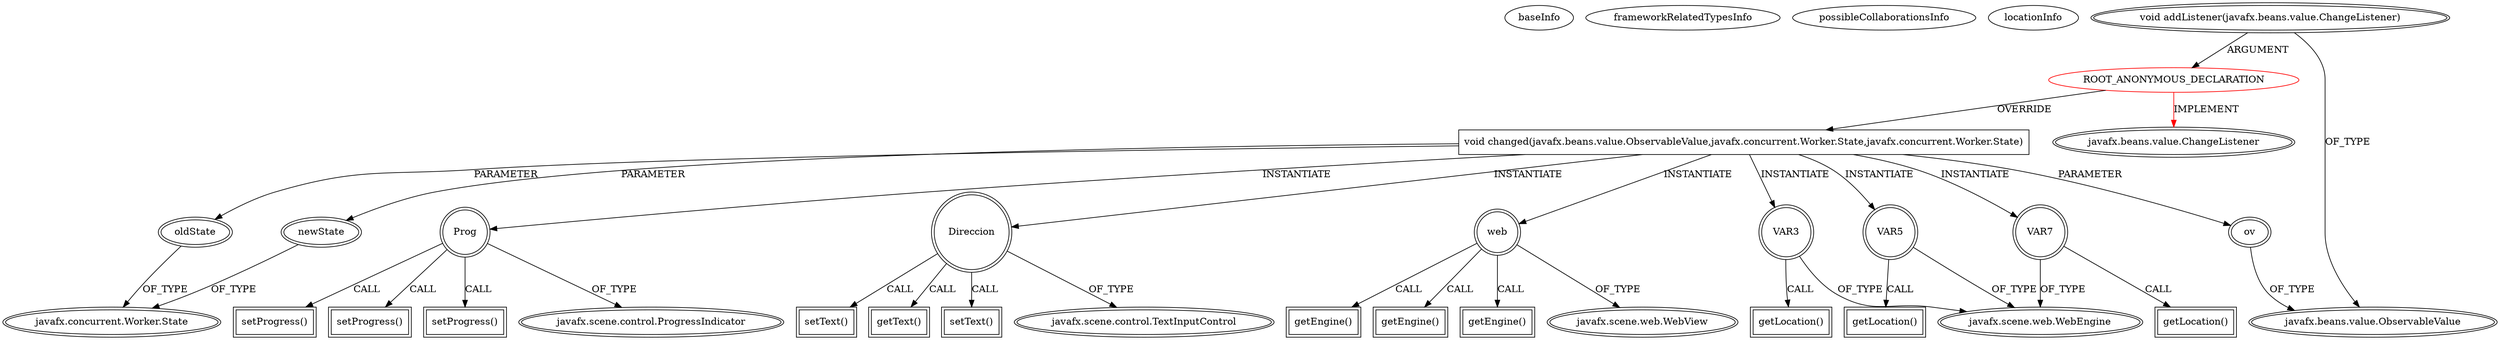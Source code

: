 digraph {
baseInfo[graphId=2565,category="extension_graph",isAnonymous=true,possibleRelation=false]
frameworkRelatedTypesInfo[0="javafx.beans.value.ChangeListener"]
possibleCollaborationsInfo[]
locationInfo[projectName="dony1990-ProsDesktop",filePath="/dony1990-ProsDesktop/ProsDesktop-master/src/nicon/NiconDesktop/guifx/NiconNavigator/NavegadorController.java",contextSignature="void AddWebsChangeListener()",graphId="2565"]
0[label="ROOT_ANONYMOUS_DECLARATION",vertexType="ROOT_ANONYMOUS_DECLARATION",isFrameworkType=false,color=red]
1[label="javafx.beans.value.ChangeListener",vertexType="FRAMEWORK_INTERFACE_TYPE",isFrameworkType=true,peripheries=2]
2[label="void addListener(javafx.beans.value.ChangeListener)",vertexType="OUTSIDE_CALL",isFrameworkType=true,peripheries=2]
3[label="javafx.beans.value.ObservableValue",vertexType="FRAMEWORK_INTERFACE_TYPE",isFrameworkType=true,peripheries=2]
4[label="void changed(javafx.beans.value.ObservableValue,javafx.concurrent.Worker.State,javafx.concurrent.Worker.State)",vertexType="OVERRIDING_METHOD_DECLARATION",isFrameworkType=false,shape=box]
5[label="ov",vertexType="PARAMETER_DECLARATION",isFrameworkType=true,peripheries=2]
7[label="oldState",vertexType="PARAMETER_DECLARATION",isFrameworkType=true,peripheries=2]
8[label="javafx.concurrent.Worker.State",vertexType="FRAMEWORK_CLASS_TYPE",isFrameworkType=true,peripheries=2]
9[label="newState",vertexType="PARAMETER_DECLARATION",isFrameworkType=true,peripheries=2]
11[label="Prog",vertexType="VARIABLE_EXPRESION",isFrameworkType=true,peripheries=2,shape=circle]
13[label="javafx.scene.control.ProgressIndicator",vertexType="FRAMEWORK_CLASS_TYPE",isFrameworkType=true,peripheries=2]
12[label="setProgress()",vertexType="INSIDE_CALL",isFrameworkType=true,peripheries=2,shape=box]
15[label="setProgress()",vertexType="INSIDE_CALL",isFrameworkType=true,peripheries=2,shape=box]
16[label="Direccion",vertexType="VARIABLE_EXPRESION",isFrameworkType=true,peripheries=2,shape=circle]
18[label="javafx.scene.control.TextInputControl",vertexType="FRAMEWORK_CLASS_TYPE",isFrameworkType=true,peripheries=2]
17[label="setText()",vertexType="INSIDE_CALL",isFrameworkType=true,peripheries=2,shape=box]
19[label="VAR3",vertexType="VARIABLE_EXPRESION",isFrameworkType=true,peripheries=2,shape=circle]
21[label="javafx.scene.web.WebEngine",vertexType="FRAMEWORK_CLASS_TYPE",isFrameworkType=true,peripheries=2]
20[label="getLocation()",vertexType="INSIDE_CALL",isFrameworkType=true,peripheries=2,shape=box]
22[label="web",vertexType="VARIABLE_EXPRESION",isFrameworkType=true,peripheries=2,shape=circle]
24[label="javafx.scene.web.WebView",vertexType="FRAMEWORK_CLASS_TYPE",isFrameworkType=true,peripheries=2]
23[label="getEngine()",vertexType="INSIDE_CALL",isFrameworkType=true,peripheries=2,shape=box]
25[label="VAR5",vertexType="VARIABLE_EXPRESION",isFrameworkType=true,peripheries=2,shape=circle]
26[label="getLocation()",vertexType="INSIDE_CALL",isFrameworkType=true,peripheries=2,shape=box]
29[label="getEngine()",vertexType="INSIDE_CALL",isFrameworkType=true,peripheries=2,shape=box]
30[label="VAR7",vertexType="VARIABLE_EXPRESION",isFrameworkType=true,peripheries=2,shape=circle]
31[label="getLocation()",vertexType="INSIDE_CALL",isFrameworkType=true,peripheries=2,shape=box]
34[label="getEngine()",vertexType="INSIDE_CALL",isFrameworkType=true,peripheries=2,shape=box]
36[label="setProgress()",vertexType="INSIDE_CALL",isFrameworkType=true,peripheries=2,shape=box]
38[label="getText()",vertexType="INSIDE_CALL",isFrameworkType=true,peripheries=2,shape=box]
40[label="setText()",vertexType="INSIDE_CALL",isFrameworkType=true,peripheries=2,shape=box]
0->1[label="IMPLEMENT",color=red]
2->0[label="ARGUMENT"]
2->3[label="OF_TYPE"]
0->4[label="OVERRIDE"]
5->3[label="OF_TYPE"]
4->5[label="PARAMETER"]
7->8[label="OF_TYPE"]
4->7[label="PARAMETER"]
9->8[label="OF_TYPE"]
4->9[label="PARAMETER"]
4->11[label="INSTANTIATE"]
11->13[label="OF_TYPE"]
11->12[label="CALL"]
11->15[label="CALL"]
4->16[label="INSTANTIATE"]
16->18[label="OF_TYPE"]
16->17[label="CALL"]
4->19[label="INSTANTIATE"]
19->21[label="OF_TYPE"]
19->20[label="CALL"]
4->22[label="INSTANTIATE"]
22->24[label="OF_TYPE"]
22->23[label="CALL"]
4->25[label="INSTANTIATE"]
25->21[label="OF_TYPE"]
25->26[label="CALL"]
22->29[label="CALL"]
4->30[label="INSTANTIATE"]
30->21[label="OF_TYPE"]
30->31[label="CALL"]
22->34[label="CALL"]
11->36[label="CALL"]
16->38[label="CALL"]
16->40[label="CALL"]
}
